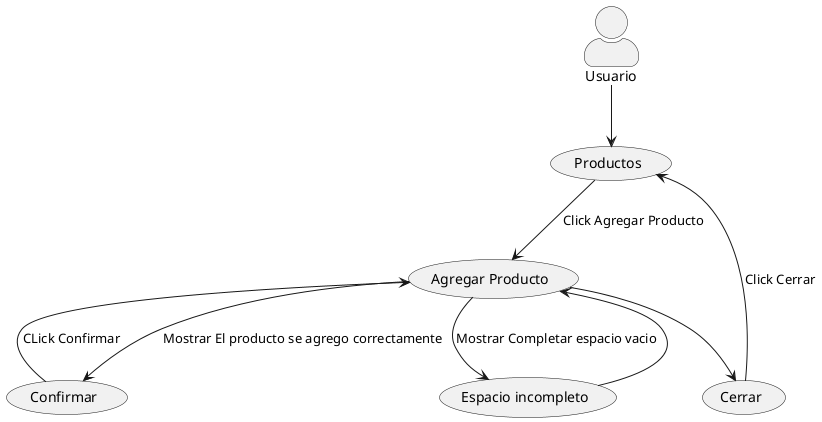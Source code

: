 @startuml CasosDeUso
skinparam actorStyle awesome

:Usuario: as usuario 
(Productos) as pro
(Agregar Producto) as ap
(Confirmar) as con
(Cerrar) as cerr
(Espacio incompleto) as ei

pro --> ap :Click Agregar Producto 
ap --> ei :  Mostrar Completar espacio vacio
ei  --> ap
ap --> con : Mostrar El producto se agrego correctamente
con --> ap :CLick Confirmar
ap --> cerr
cerr --> pro :Click Cerrar
usuario --> pro



@enduml

